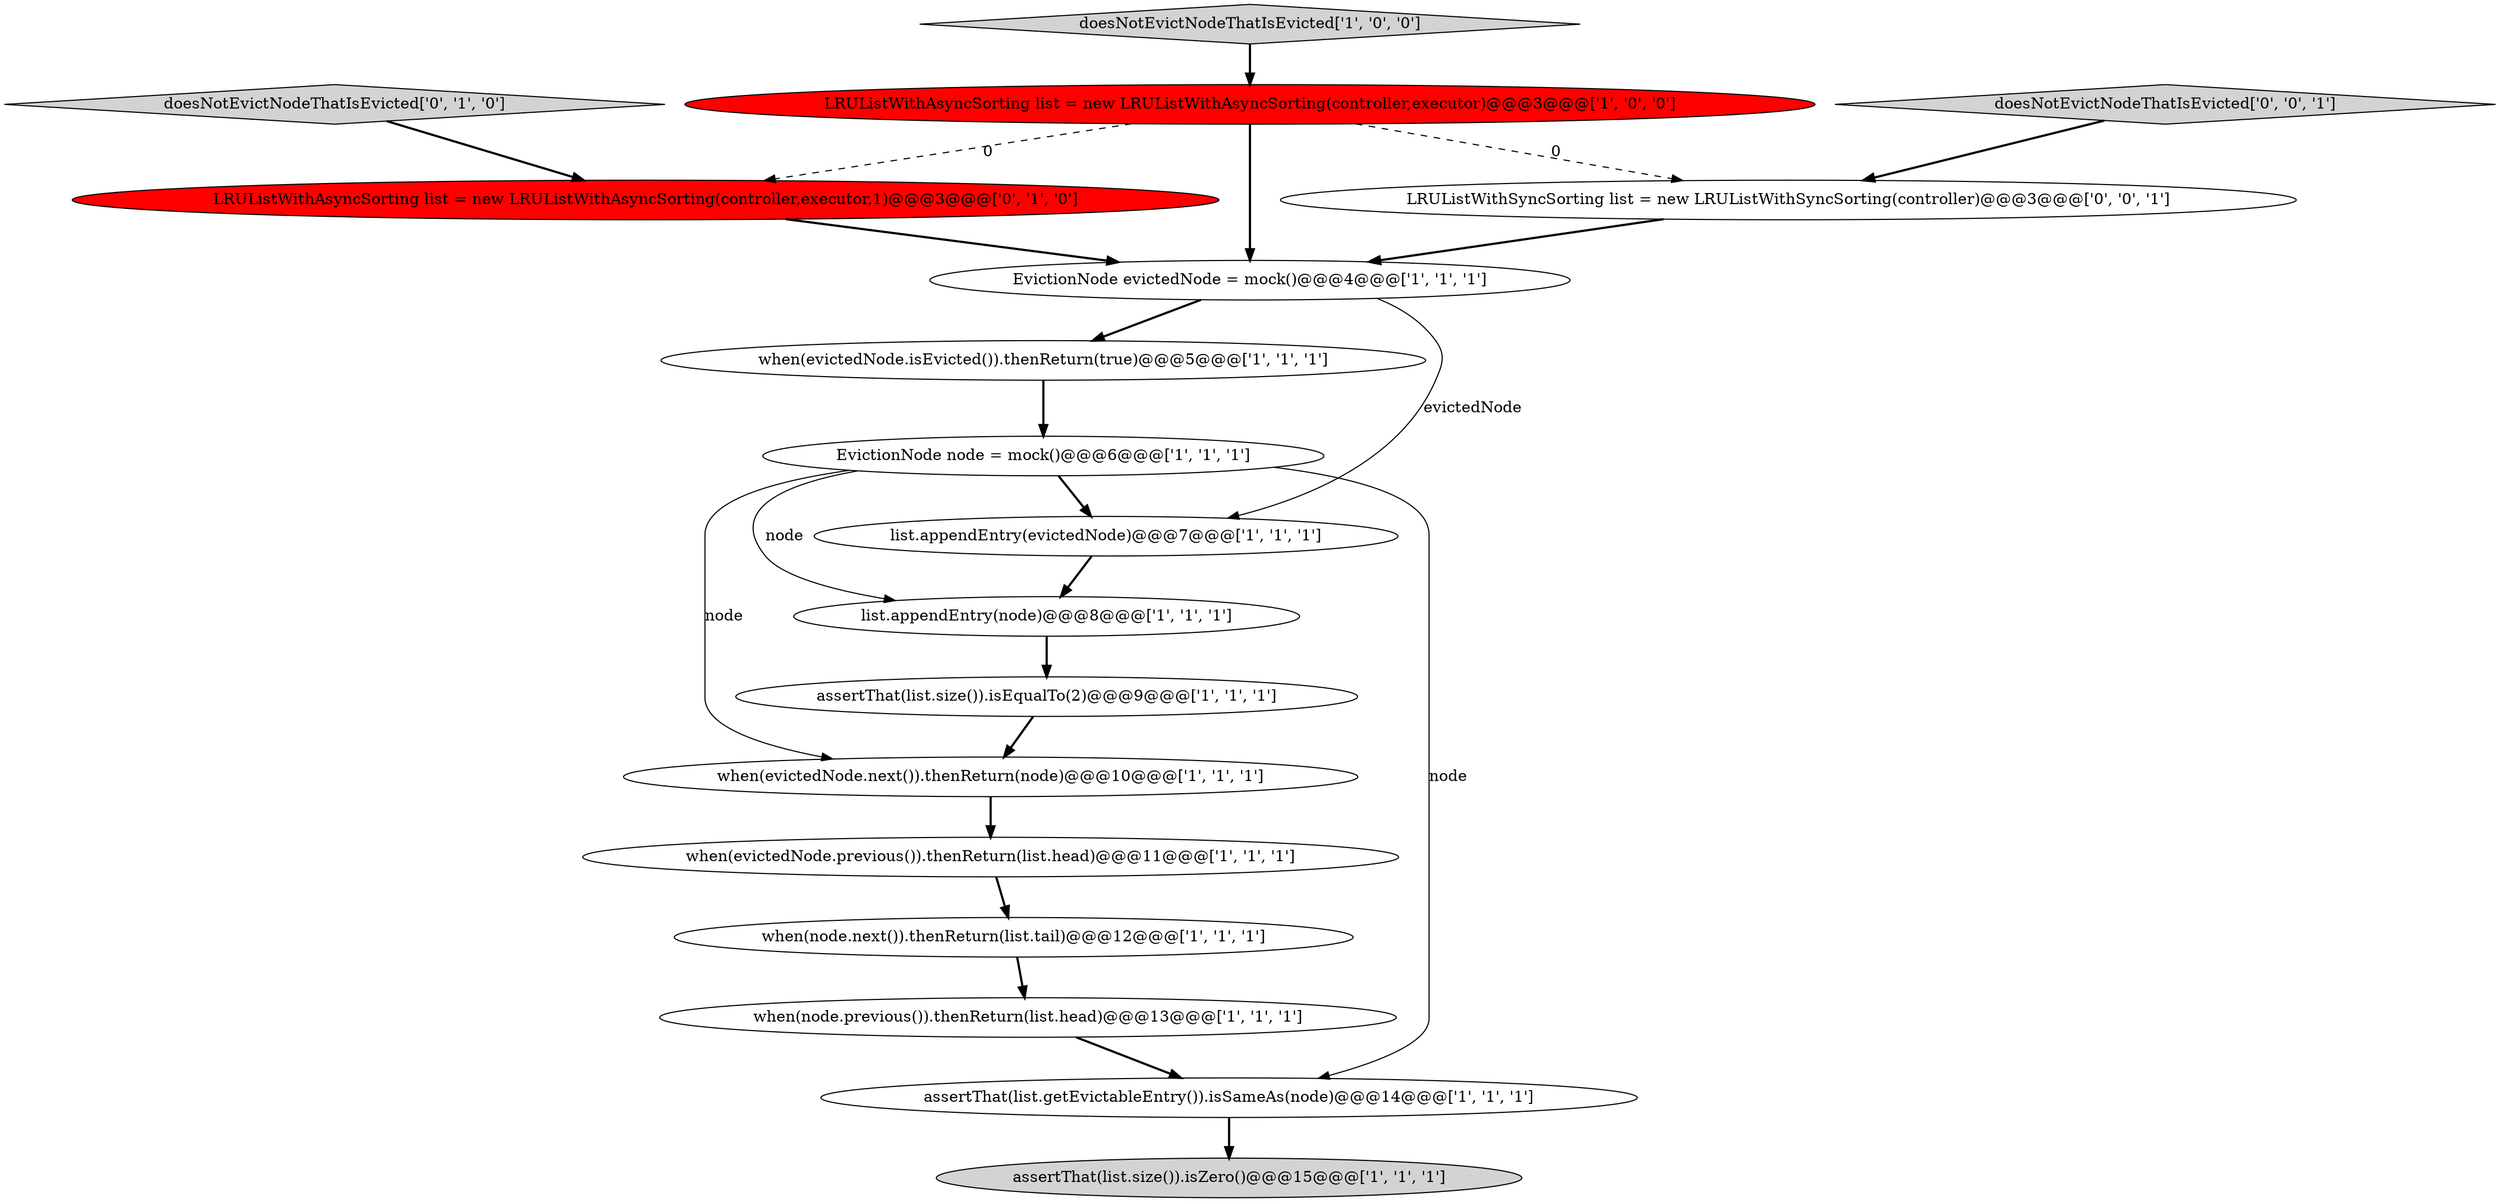 digraph {
4 [style = filled, label = "when(evictedNode.isEvicted()).thenReturn(true)@@@5@@@['1', '1', '1']", fillcolor = white, shape = ellipse image = "AAA0AAABBB1BBB"];
8 [style = filled, label = "assertThat(list.size()).isEqualTo(2)@@@9@@@['1', '1', '1']", fillcolor = white, shape = ellipse image = "AAA0AAABBB1BBB"];
9 [style = filled, label = "list.appendEntry(evictedNode)@@@7@@@['1', '1', '1']", fillcolor = white, shape = ellipse image = "AAA0AAABBB1BBB"];
14 [style = filled, label = "doesNotEvictNodeThatIsEvicted['0', '1', '0']", fillcolor = lightgray, shape = diamond image = "AAA0AAABBB2BBB"];
5 [style = filled, label = "when(node.next()).thenReturn(list.tail)@@@12@@@['1', '1', '1']", fillcolor = white, shape = ellipse image = "AAA0AAABBB1BBB"];
12 [style = filled, label = "when(evictedNode.next()).thenReturn(node)@@@10@@@['1', '1', '1']", fillcolor = white, shape = ellipse image = "AAA0AAABBB1BBB"];
13 [style = filled, label = "assertThat(list.getEvictableEntry()).isSameAs(node)@@@14@@@['1', '1', '1']", fillcolor = white, shape = ellipse image = "AAA0AAABBB1BBB"];
16 [style = filled, label = "doesNotEvictNodeThatIsEvicted['0', '0', '1']", fillcolor = lightgray, shape = diamond image = "AAA0AAABBB3BBB"];
2 [style = filled, label = "EvictionNode evictedNode = mock()@@@4@@@['1', '1', '1']", fillcolor = white, shape = ellipse image = "AAA0AAABBB1BBB"];
3 [style = filled, label = "when(evictedNode.previous()).thenReturn(list.head)@@@11@@@['1', '1', '1']", fillcolor = white, shape = ellipse image = "AAA0AAABBB1BBB"];
1 [style = filled, label = "when(node.previous()).thenReturn(list.head)@@@13@@@['1', '1', '1']", fillcolor = white, shape = ellipse image = "AAA0AAABBB1BBB"];
7 [style = filled, label = "EvictionNode node = mock()@@@6@@@['1', '1', '1']", fillcolor = white, shape = ellipse image = "AAA0AAABBB1BBB"];
6 [style = filled, label = "LRUListWithAsyncSorting list = new LRUListWithAsyncSorting(controller,executor)@@@3@@@['1', '0', '0']", fillcolor = red, shape = ellipse image = "AAA1AAABBB1BBB"];
15 [style = filled, label = "LRUListWithAsyncSorting list = new LRUListWithAsyncSorting(controller,executor,1)@@@3@@@['0', '1', '0']", fillcolor = red, shape = ellipse image = "AAA1AAABBB2BBB"];
17 [style = filled, label = "LRUListWithSyncSorting list = new LRUListWithSyncSorting(controller)@@@3@@@['0', '0', '1']", fillcolor = white, shape = ellipse image = "AAA0AAABBB3BBB"];
0 [style = filled, label = "assertThat(list.size()).isZero()@@@15@@@['1', '1', '1']", fillcolor = lightgray, shape = ellipse image = "AAA0AAABBB1BBB"];
10 [style = filled, label = "list.appendEntry(node)@@@8@@@['1', '1', '1']", fillcolor = white, shape = ellipse image = "AAA0AAABBB1BBB"];
11 [style = filled, label = "doesNotEvictNodeThatIsEvicted['1', '0', '0']", fillcolor = lightgray, shape = diamond image = "AAA0AAABBB1BBB"];
15->2 [style = bold, label=""];
11->6 [style = bold, label=""];
7->13 [style = solid, label="node"];
6->17 [style = dashed, label="0"];
16->17 [style = bold, label=""];
9->10 [style = bold, label=""];
2->4 [style = bold, label=""];
1->13 [style = bold, label=""];
7->12 [style = solid, label="node"];
4->7 [style = bold, label=""];
6->2 [style = bold, label=""];
7->9 [style = bold, label=""];
5->1 [style = bold, label=""];
3->5 [style = bold, label=""];
2->9 [style = solid, label="evictedNode"];
10->8 [style = bold, label=""];
17->2 [style = bold, label=""];
6->15 [style = dashed, label="0"];
14->15 [style = bold, label=""];
12->3 [style = bold, label=""];
8->12 [style = bold, label=""];
13->0 [style = bold, label=""];
7->10 [style = solid, label="node"];
}
